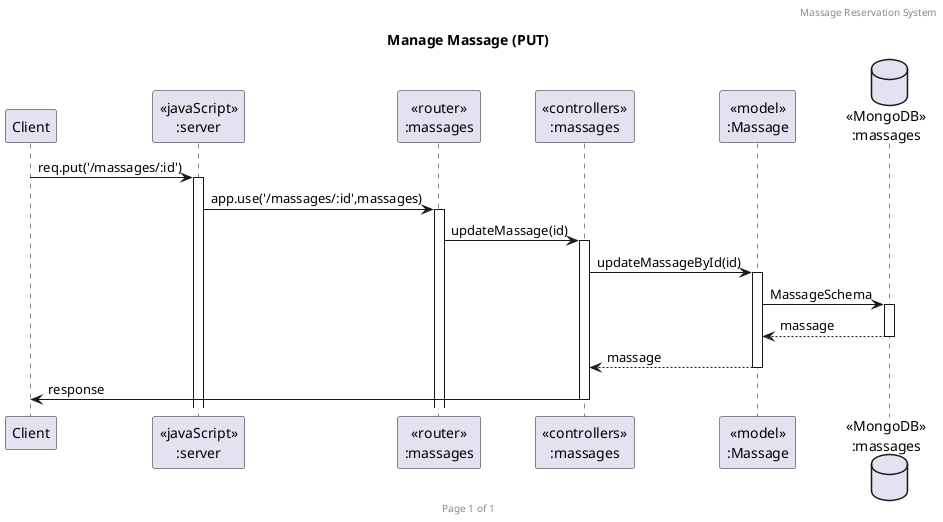 @startuml Manage Massage (PUT)

header Massage Reservation System
footer Page %page% of %lastpage%
title "Manage Massage (PUT)"

participant "Client" as client
participant "<<javaScript>>\n:server" as server
participant "<<router>>\n:massages" as routerMassages
participant "<<controllers>>\n:massages" as controllersMassages
participant "<<model>>\n:Massage" as modelMassage
database "<<MongoDB>>\n:massages" as MassagesDatabase

client->server ++:req.put('/massages/:id')
server->routerMassages ++:app.use('/massages/:id',massages)
routerMassages -> controllersMassages ++:updateMassage(id)
controllersMassages->modelMassage ++:updateMassageById(id)
modelMassage ->MassagesDatabase ++: MassageSchema
MassagesDatabase --> modelMassage --: massage
controllersMassages <-- modelMassage --:massage
controllersMassages->client --:response

@enduml